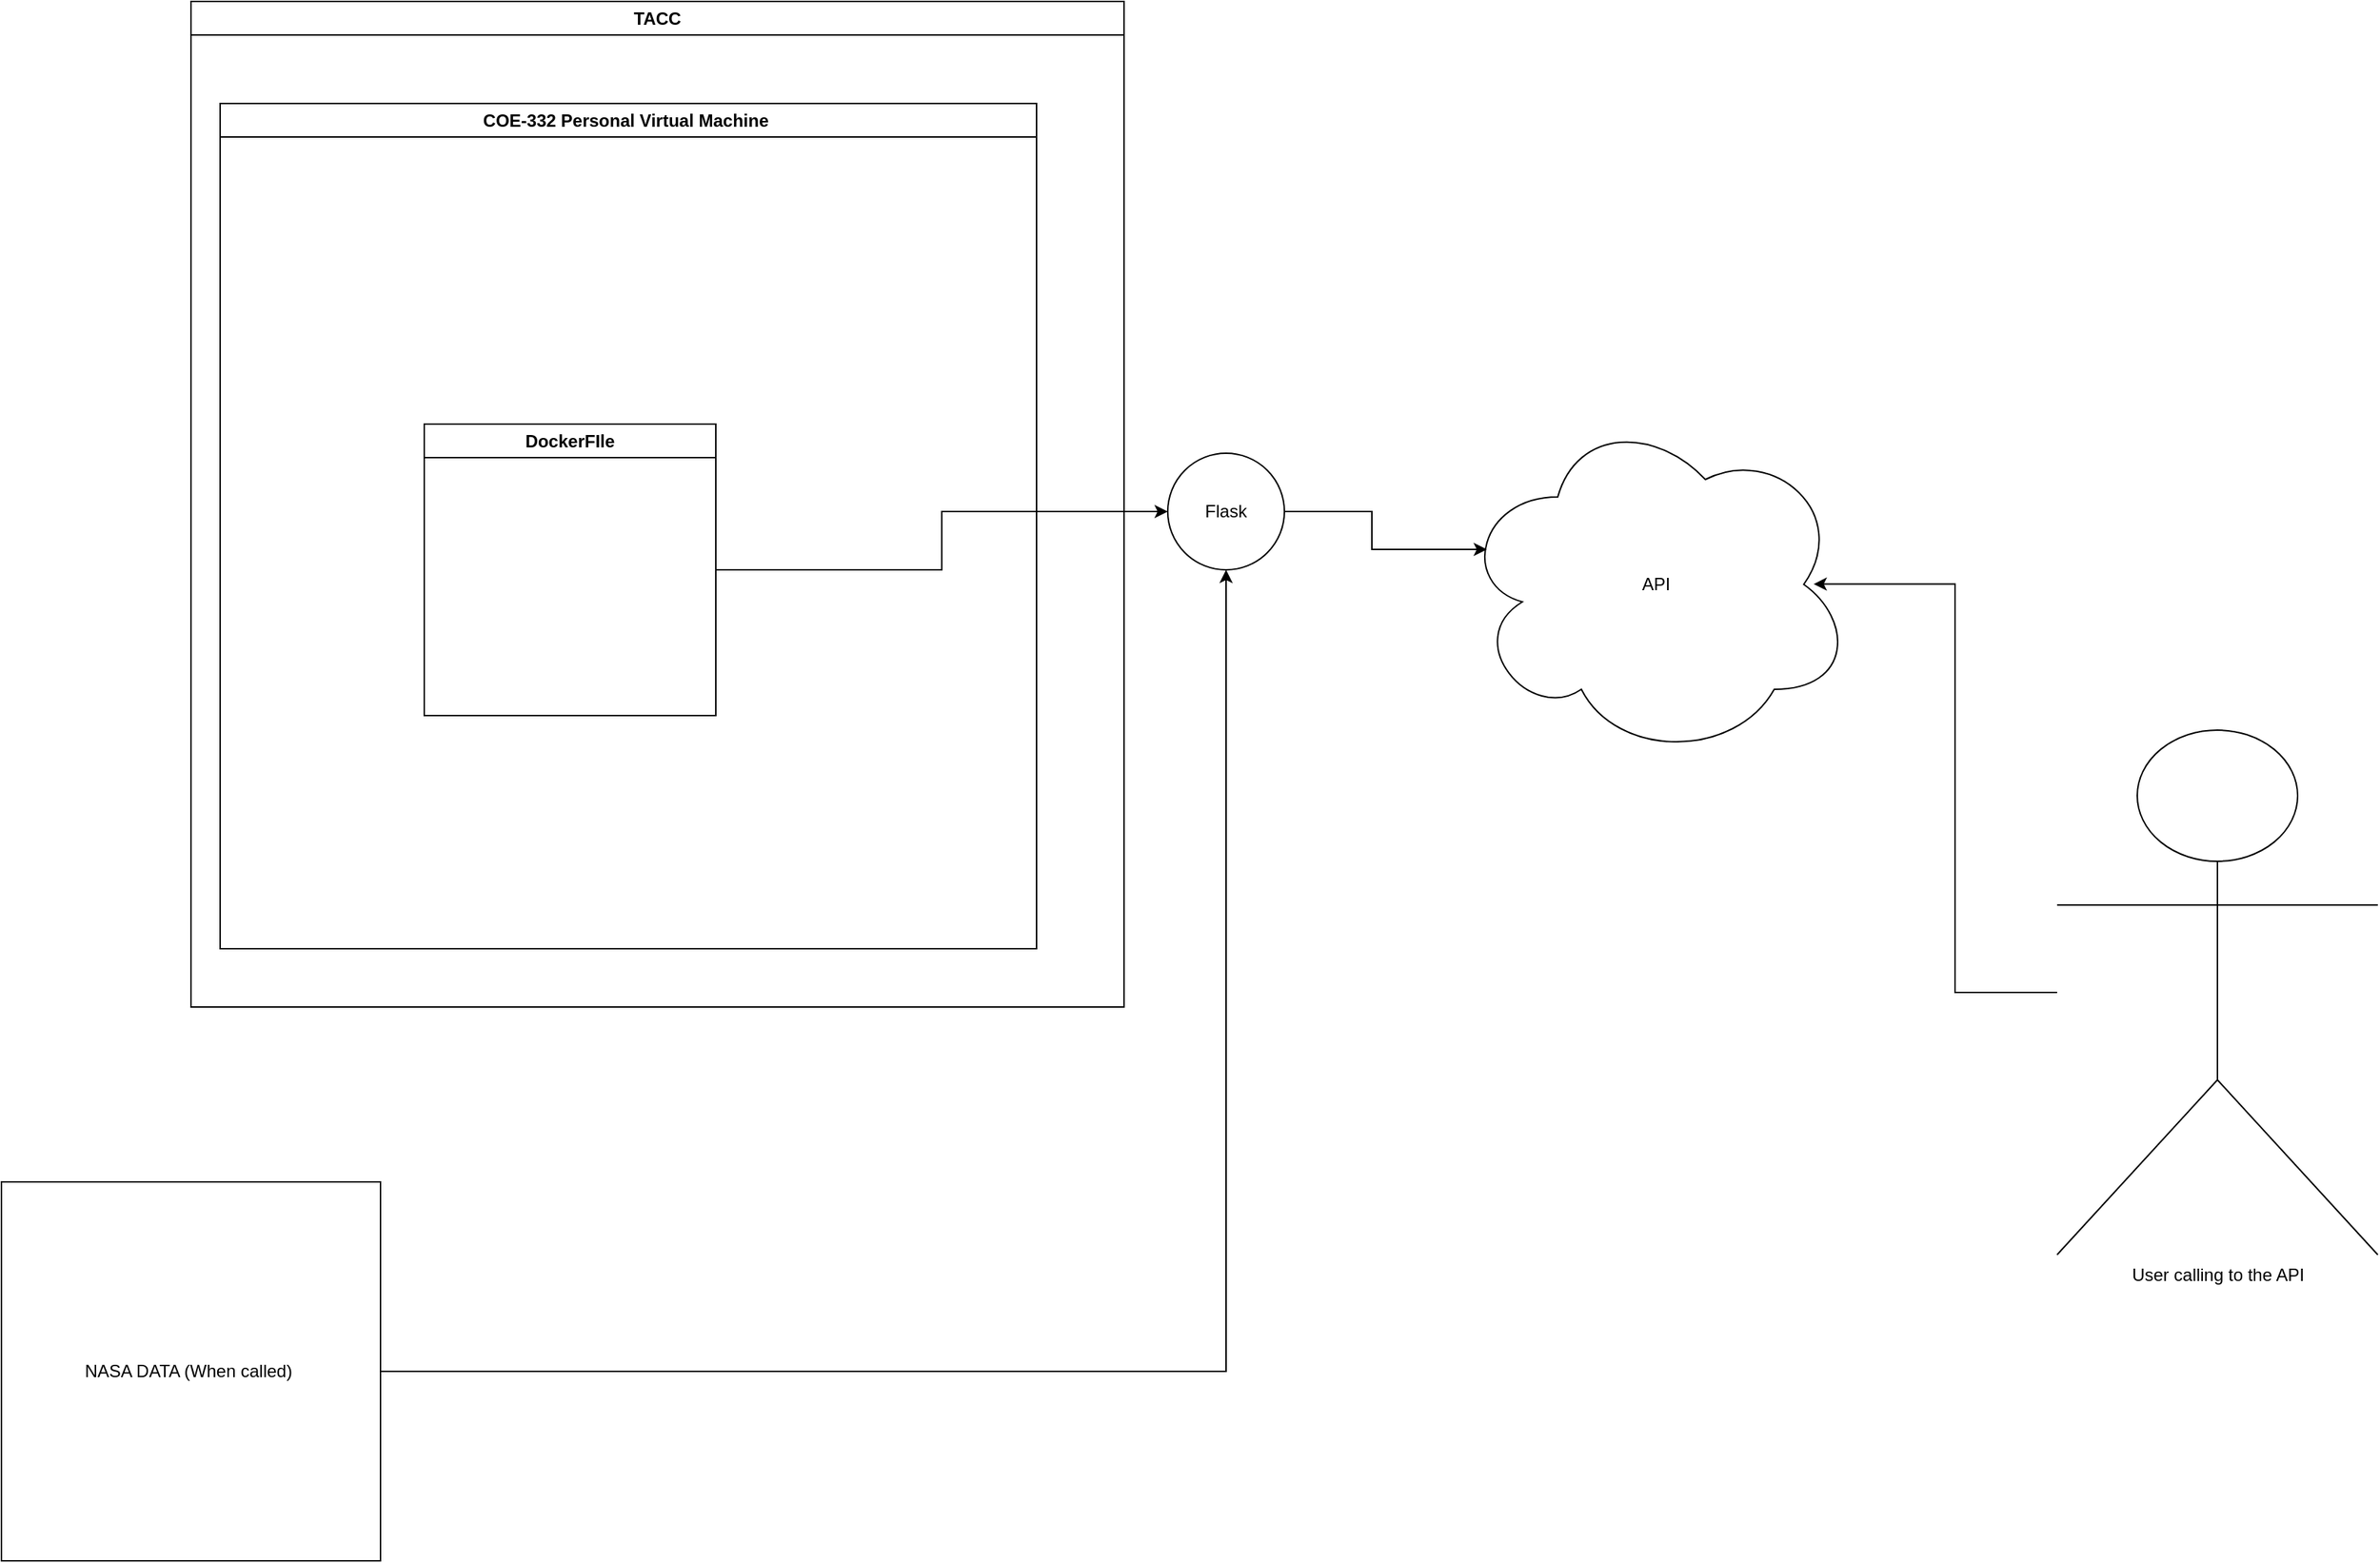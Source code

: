 <mxfile version="24.0.7" type="github">
  <diagram name="Page-1" id="4_0LtMt2imII4EsHW1AV">
    <mxGraphModel dx="2232" dy="1121" grid="1" gridSize="10" guides="1" tooltips="1" connect="1" arrows="1" fold="1" page="1" pageScale="1" pageWidth="850" pageHeight="1100" math="0" shadow="0">
      <root>
        <mxCell id="0" />
        <mxCell id="1" parent="0" />
        <mxCell id="TmIHaRzAGBWkRhQ9T7Ws-5" value="TACC" style="swimlane;whiteSpace=wrap;html=1;" vertex="1" parent="1">
          <mxGeometry x="130" y="30" width="640" height="690" as="geometry" />
        </mxCell>
        <mxCell id="TmIHaRzAGBWkRhQ9T7Ws-7" value="COE-332 Personal Virtual Machine&amp;nbsp;" style="swimlane;whiteSpace=wrap;html=1;" vertex="1" parent="TmIHaRzAGBWkRhQ9T7Ws-5">
          <mxGeometry x="20" y="70" width="560" height="580" as="geometry" />
        </mxCell>
        <mxCell id="TmIHaRzAGBWkRhQ9T7Ws-10" value="DockerFIle" style="swimlane;whiteSpace=wrap;html=1;startSize=23;" vertex="1" parent="TmIHaRzAGBWkRhQ9T7Ws-7">
          <mxGeometry x="140" y="220" width="200" height="200" as="geometry" />
        </mxCell>
        <mxCell id="TmIHaRzAGBWkRhQ9T7Ws-19" style="edgeStyle=orthogonalEdgeStyle;rounded=0;orthogonalLoop=1;jettySize=auto;html=1;entryX=0.5;entryY=1;entryDx=0;entryDy=0;" edge="1" parent="1" source="TmIHaRzAGBWkRhQ9T7Ws-12" target="TmIHaRzAGBWkRhQ9T7Ws-17">
          <mxGeometry relative="1" as="geometry" />
        </mxCell>
        <mxCell id="TmIHaRzAGBWkRhQ9T7Ws-12" value="NASA DATA (When called)&amp;nbsp;" style="whiteSpace=wrap;html=1;aspect=fixed;" vertex="1" parent="1">
          <mxGeometry y="840" width="260" height="260" as="geometry" />
        </mxCell>
        <mxCell id="TmIHaRzAGBWkRhQ9T7Ws-14" value="API" style="ellipse;shape=cloud;whiteSpace=wrap;html=1;" vertex="1" parent="1">
          <mxGeometry x="1000" y="310" width="270" height="240" as="geometry" />
        </mxCell>
        <mxCell id="TmIHaRzAGBWkRhQ9T7Ws-17" value="Flask" style="ellipse;whiteSpace=wrap;html=1;aspect=fixed;" vertex="1" parent="1">
          <mxGeometry x="800" y="340" width="80" height="80" as="geometry" />
        </mxCell>
        <mxCell id="TmIHaRzAGBWkRhQ9T7Ws-18" style="edgeStyle=orthogonalEdgeStyle;rounded=0;orthogonalLoop=1;jettySize=auto;html=1;" edge="1" parent="1" source="TmIHaRzAGBWkRhQ9T7Ws-10" target="TmIHaRzAGBWkRhQ9T7Ws-17">
          <mxGeometry relative="1" as="geometry" />
        </mxCell>
        <mxCell id="TmIHaRzAGBWkRhQ9T7Ws-20" style="edgeStyle=orthogonalEdgeStyle;rounded=0;orthogonalLoop=1;jettySize=auto;html=1;entryX=0.07;entryY=0.4;entryDx=0;entryDy=0;entryPerimeter=0;" edge="1" parent="1" source="TmIHaRzAGBWkRhQ9T7Ws-17" target="TmIHaRzAGBWkRhQ9T7Ws-14">
          <mxGeometry relative="1" as="geometry" />
        </mxCell>
        <mxCell id="TmIHaRzAGBWkRhQ9T7Ws-21" value="User calling to the API" style="shape=umlActor;verticalLabelPosition=bottom;verticalAlign=top;html=1;outlineConnect=0;" vertex="1" parent="1">
          <mxGeometry x="1410" y="530" width="220" height="360" as="geometry" />
        </mxCell>
        <mxCell id="TmIHaRzAGBWkRhQ9T7Ws-22" style="edgeStyle=orthogonalEdgeStyle;rounded=0;orthogonalLoop=1;jettySize=auto;html=1;entryX=0.9;entryY=0.499;entryDx=0;entryDy=0;entryPerimeter=0;" edge="1" parent="1" source="TmIHaRzAGBWkRhQ9T7Ws-21" target="TmIHaRzAGBWkRhQ9T7Ws-14">
          <mxGeometry relative="1" as="geometry" />
        </mxCell>
      </root>
    </mxGraphModel>
  </diagram>
</mxfile>
